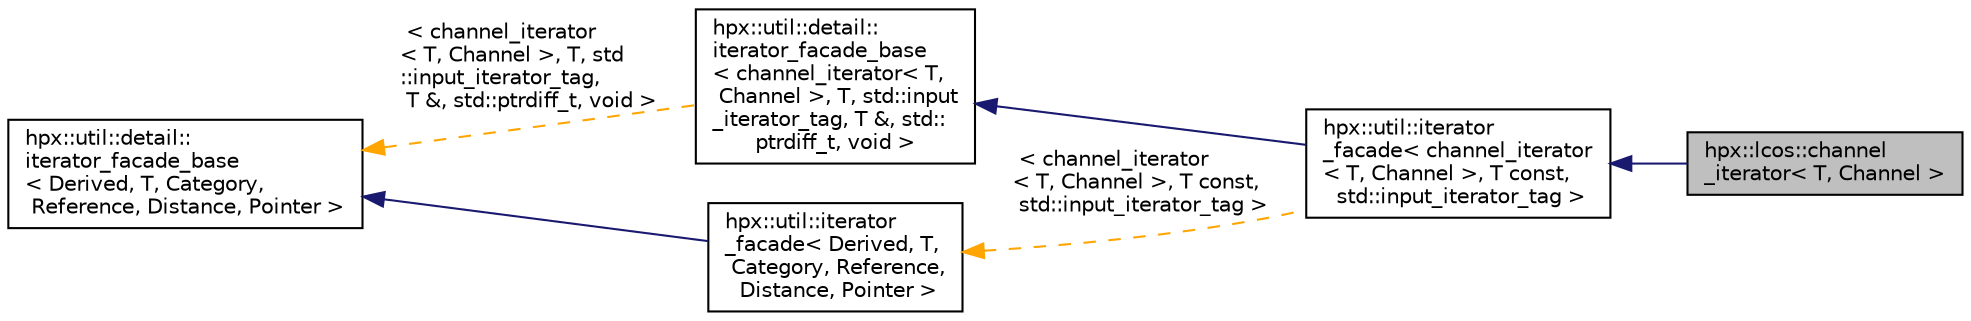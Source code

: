 digraph "hpx::lcos::channel_iterator&lt; T, Channel &gt;"
{
  edge [fontname="Helvetica",fontsize="10",labelfontname="Helvetica",labelfontsize="10"];
  node [fontname="Helvetica",fontsize="10",shape=record];
  rankdir="LR";
  Node5 [label="hpx::lcos::channel\l_iterator\< T, Channel \>",height=0.2,width=0.4,color="black", fillcolor="grey75", style="filled", fontcolor="black"];
  Node6 -> Node5 [dir="back",color="midnightblue",fontsize="10",style="solid",fontname="Helvetica"];
  Node6 [label="hpx::util::iterator\l_facade\< channel_iterator\l\< T, Channel \>, T const,\l std::input_iterator_tag \>",height=0.2,width=0.4,color="black", fillcolor="white", style="filled",URL="$db/d7c/structhpx_1_1util_1_1iterator__facade.html"];
  Node7 -> Node6 [dir="back",color="midnightblue",fontsize="10",style="solid",fontname="Helvetica"];
  Node7 [label="hpx::util::detail::\literator_facade_base\l\< channel_iterator\< T,\l Channel \>, T, std::input\l_iterator_tag, T &, std::\lptrdiff_t, void \>",height=0.2,width=0.4,color="black", fillcolor="white", style="filled",URL="$d5/d11/classhpx_1_1util_1_1detail_1_1iterator__facade__base.html"];
  Node8 -> Node7 [dir="back",color="orange",fontsize="10",style="dashed",label=" \< channel_iterator\l\< T, Channel \>, T, std\l::input_iterator_tag,\l T &, std::ptrdiff_t, void \>" ,fontname="Helvetica"];
  Node8 [label="hpx::util::detail::\literator_facade_base\l\< Derived, T, Category,\l Reference, Distance, Pointer \>",height=0.2,width=0.4,color="black", fillcolor="white", style="filled",URL="$d5/d11/classhpx_1_1util_1_1detail_1_1iterator__facade__base.html"];
  Node9 -> Node6 [dir="back",color="orange",fontsize="10",style="dashed",label=" \< channel_iterator\l\< T, Channel \>, T const,\l std::input_iterator_tag \>" ,fontname="Helvetica"];
  Node9 [label="hpx::util::iterator\l_facade\< Derived, T,\l Category, Reference,\l Distance, Pointer \>",height=0.2,width=0.4,color="black", fillcolor="white", style="filled",URL="$db/d7c/structhpx_1_1util_1_1iterator__facade.html"];
  Node8 -> Node9 [dir="back",color="midnightblue",fontsize="10",style="solid",fontname="Helvetica"];
}
